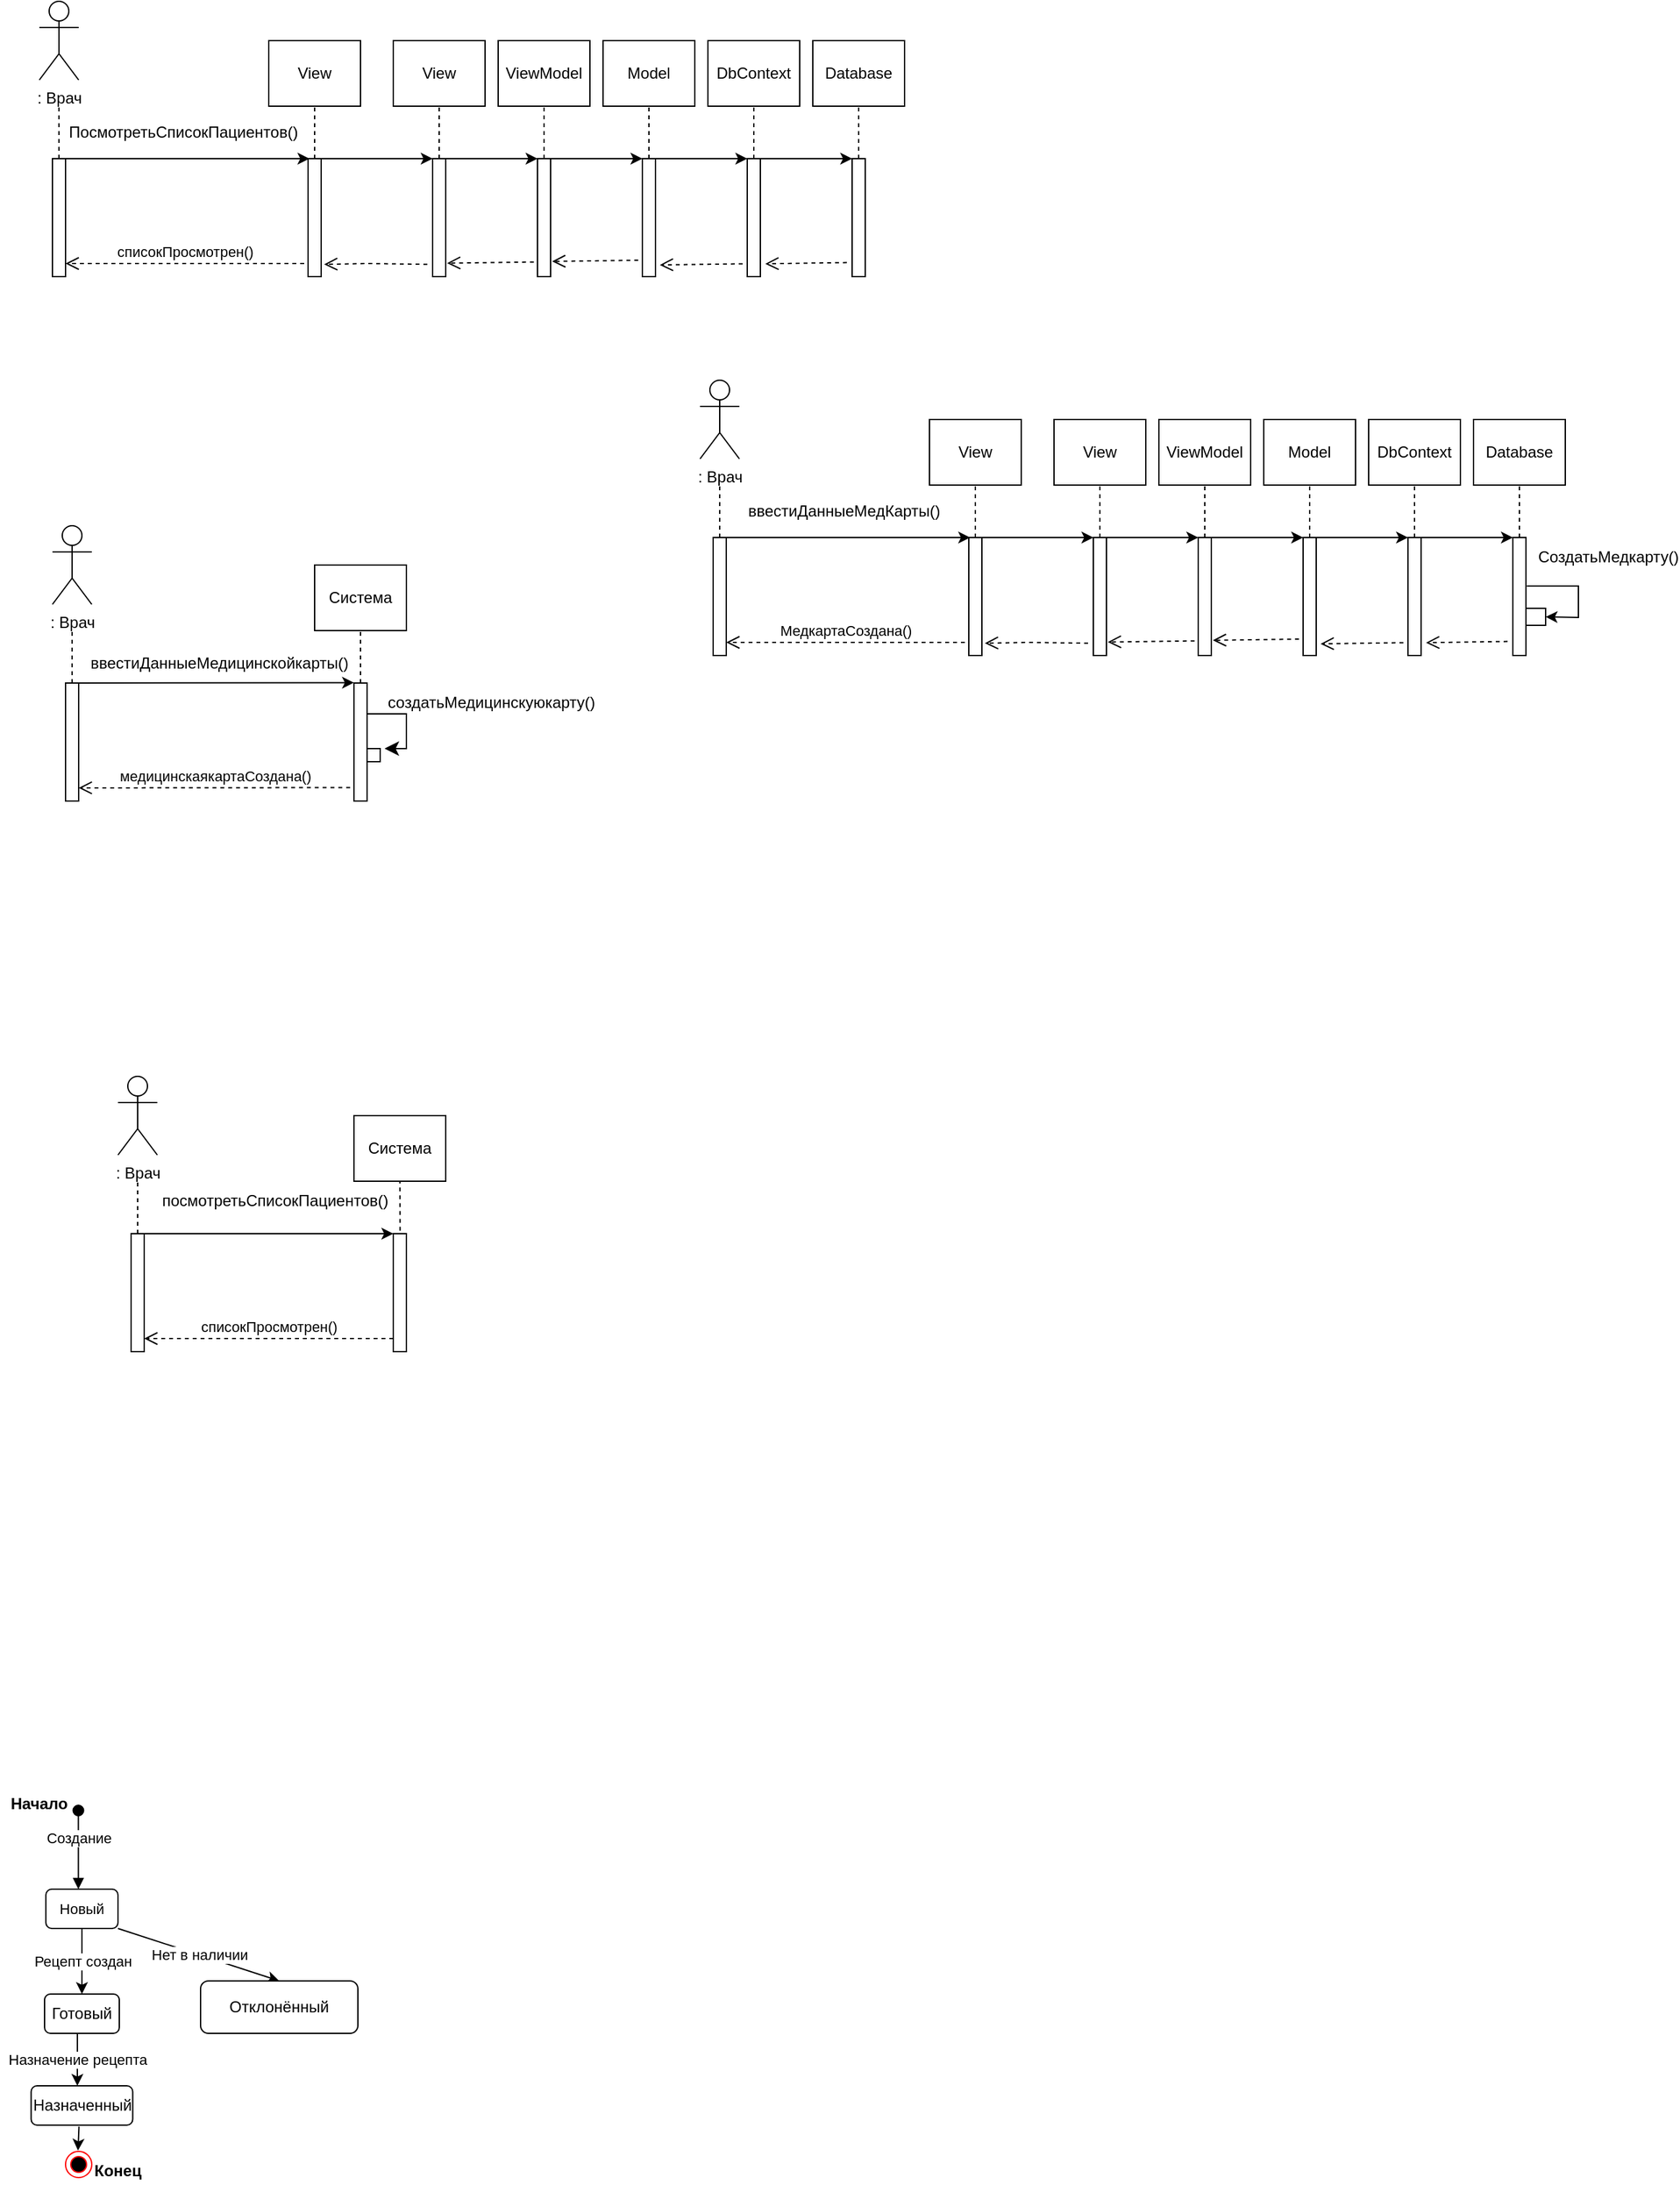 <mxfile version="24.4.13" type="device">
  <diagram name="Страница — 1" id="bNdSwJwNJjo5hf8vxAmN">
    <mxGraphModel dx="1260" dy="419" grid="0" gridSize="10" guides="1" tooltips="1" connect="1" arrows="1" fold="1" page="0" pageScale="1" pageWidth="827" pageHeight="1169" math="0" shadow="0">
      <root>
        <mxCell id="0" />
        <mxCell id="1" parent="0" />
        <mxCell id="uXtC-sFljYWlQ4miVaUz-1" value=": Врач" style="shape=umlActor;verticalLabelPosition=bottom;verticalAlign=top;html=1;outlineConnect=0;" parent="1" vertex="1">
          <mxGeometry x="-350" y="80" width="30" height="60" as="geometry" />
        </mxCell>
        <mxCell id="uXtC-sFljYWlQ4miVaUz-3" value="" style="rounded=0;whiteSpace=wrap;html=1;direction=south;" parent="1" vertex="1">
          <mxGeometry x="-340" y="200" width="10" height="90" as="geometry" />
        </mxCell>
        <mxCell id="uXtC-sFljYWlQ4miVaUz-5" value="" style="endArrow=none;dashed=1;html=1;rounded=0;exitX=0;exitY=0.5;exitDx=0;exitDy=0;" parent="1" edge="1">
          <mxGeometry width="50" height="50" relative="1" as="geometry">
            <mxPoint x="-335.03" y="200" as="sourcePoint" />
            <mxPoint x="-335.03" y="160" as="targetPoint" />
          </mxGeometry>
        </mxCell>
        <mxCell id="uXtC-sFljYWlQ4miVaUz-7" value="" style="endArrow=classic;html=1;rounded=0;exitX=0;exitY=0;exitDx=0;exitDy=0;" parent="1" source="uXtC-sFljYWlQ4miVaUz-3" edge="1">
          <mxGeometry width="50" height="50" relative="1" as="geometry">
            <mxPoint x="-310" y="220" as="sourcePoint" />
            <mxPoint x="-144" y="200" as="targetPoint" />
          </mxGeometry>
        </mxCell>
        <mxCell id="uXtC-sFljYWlQ4miVaUz-8" value="ПосмотретьСписокПациентов()" style="text;html=1;align=center;verticalAlign=middle;whiteSpace=wrap;rounded=0;" parent="1" vertex="1">
          <mxGeometry x="-320" y="170" width="160" height="20" as="geometry" />
        </mxCell>
        <mxCell id="uXtC-sFljYWlQ4miVaUz-9" value="" style="rounded=0;whiteSpace=wrap;html=1;direction=south;" parent="1" vertex="1">
          <mxGeometry x="-145" y="200" width="10" height="90" as="geometry" />
        </mxCell>
        <mxCell id="uXtC-sFljYWlQ4miVaUz-14" value="View" style="rounded=0;whiteSpace=wrap;html=1;" parent="1" vertex="1">
          <mxGeometry x="-175" y="110" width="70" height="50" as="geometry" />
        </mxCell>
        <mxCell id="uXtC-sFljYWlQ4miVaUz-15" value="" style="endArrow=none;dashed=1;html=1;rounded=0;entryX=0.5;entryY=1;entryDx=0;entryDy=0;exitX=0;exitY=0.5;exitDx=0;exitDy=0;" parent="1" source="uXtC-sFljYWlQ4miVaUz-9" target="uXtC-sFljYWlQ4miVaUz-14" edge="1">
          <mxGeometry width="50" height="50" relative="1" as="geometry">
            <mxPoint x="-185" y="210" as="sourcePoint" />
            <mxPoint x="-135" y="160" as="targetPoint" />
          </mxGeometry>
        </mxCell>
        <mxCell id="uXtC-sFljYWlQ4miVaUz-29" value=": Врач" style="shape=umlActor;verticalLabelPosition=bottom;verticalAlign=top;html=1;outlineConnect=0;" parent="1" vertex="1">
          <mxGeometry x="-340" y="480" width="30" height="60" as="geometry" />
        </mxCell>
        <mxCell id="uXtC-sFljYWlQ4miVaUz-39" value="" style="rounded=0;whiteSpace=wrap;html=1;direction=south;" parent="1" vertex="1">
          <mxGeometry x="-330" y="600" width="10" height="90" as="geometry" />
        </mxCell>
        <mxCell id="uXtC-sFljYWlQ4miVaUz-40" value="" style="endArrow=none;dashed=1;html=1;rounded=0;exitX=0;exitY=0.5;exitDx=0;exitDy=0;" parent="1" source="uXtC-sFljYWlQ4miVaUz-39" edge="1">
          <mxGeometry width="50" height="50" relative="1" as="geometry">
            <mxPoint x="-330" y="610" as="sourcePoint" />
            <mxPoint x="-325" y="560" as="targetPoint" />
          </mxGeometry>
        </mxCell>
        <mxCell id="uXtC-sFljYWlQ4miVaUz-41" value="" style="endArrow=classic;html=1;rounded=0;exitX=0;exitY=0;exitDx=0;exitDy=0;" parent="1" source="uXtC-sFljYWlQ4miVaUz-39" edge="1">
          <mxGeometry width="50" height="50" relative="1" as="geometry">
            <mxPoint x="-300" y="600" as="sourcePoint" />
            <mxPoint x="-110" y="599.7" as="targetPoint" />
            <Array as="points">
              <mxPoint x="-110" y="599.7" />
            </Array>
          </mxGeometry>
        </mxCell>
        <mxCell id="uXtC-sFljYWlQ4miVaUz-42" value="ввестиДанныеМедицинскойкарты()" style="text;html=1;align=center;verticalAlign=middle;whiteSpace=wrap;rounded=0;" parent="1" vertex="1">
          <mxGeometry x="-320" y="570" width="215" height="30" as="geometry" />
        </mxCell>
        <mxCell id="uXtC-sFljYWlQ4miVaUz-43" value="Система" style="rounded=0;whiteSpace=wrap;html=1;" parent="1" vertex="1">
          <mxGeometry x="-140" y="510" width="70" height="50" as="geometry" />
        </mxCell>
        <mxCell id="uXtC-sFljYWlQ4miVaUz-44" value="" style="rounded=0;whiteSpace=wrap;html=1;direction=south;" parent="1" vertex="1">
          <mxGeometry x="-110" y="600" width="10" height="90" as="geometry" />
        </mxCell>
        <mxCell id="uXtC-sFljYWlQ4miVaUz-45" value="" style="endArrow=none;dashed=1;html=1;rounded=0;exitX=0;exitY=0.5;exitDx=0;exitDy=0;entryX=0.5;entryY=1;entryDx=0;entryDy=0;" parent="1" source="uXtC-sFljYWlQ4miVaUz-44" target="uXtC-sFljYWlQ4miVaUz-43" edge="1">
          <mxGeometry width="50" height="50" relative="1" as="geometry">
            <mxPoint x="-290" y="500" as="sourcePoint" />
            <mxPoint x="-240" y="450" as="targetPoint" />
          </mxGeometry>
        </mxCell>
        <mxCell id="uXtC-sFljYWlQ4miVaUz-49" value="" style="edgeStyle=segmentEdgeStyle;endArrow=classic;html=1;curved=0;rounded=0;endSize=8;startSize=8;entryX=1.335;entryY=0.647;entryDx=0;entryDy=0;entryPerimeter=0;" parent="1" edge="1">
          <mxGeometry width="50" height="50" relative="1" as="geometry">
            <mxPoint x="-100.01" y="623.49" as="sourcePoint" />
            <mxPoint x="-86.66" y="649.96" as="targetPoint" />
            <Array as="points">
              <mxPoint x="-70.01" y="623.49" />
              <mxPoint x="-70.01" y="650.49" />
            </Array>
          </mxGeometry>
        </mxCell>
        <mxCell id="uXtC-sFljYWlQ4miVaUz-50" value="" style="whiteSpace=wrap;html=1;aspect=fixed;" parent="1" vertex="1">
          <mxGeometry x="-100" y="650" width="10" height="10" as="geometry" />
        </mxCell>
        <mxCell id="uXtC-sFljYWlQ4miVaUz-51" value="создатьМедицинскуюкарту()" style="text;html=1;align=center;verticalAlign=middle;whiteSpace=wrap;rounded=0;" parent="1" vertex="1">
          <mxGeometry x="-90" y="600" width="170" height="30" as="geometry" />
        </mxCell>
        <mxCell id="uXtC-sFljYWlQ4miVaUz-92" value=": Врач" style="shape=umlActor;verticalLabelPosition=bottom;verticalAlign=top;html=1;outlineConnect=0;" parent="1" vertex="1">
          <mxGeometry x="-290" y="900" width="30" height="60" as="geometry" />
        </mxCell>
        <mxCell id="uXtC-sFljYWlQ4miVaUz-93" value="" style="rounded=0;whiteSpace=wrap;html=1;direction=south;" parent="1" vertex="1">
          <mxGeometry x="-280" y="1020" width="10" height="90" as="geometry" />
        </mxCell>
        <mxCell id="uXtC-sFljYWlQ4miVaUz-96" value="" style="endArrow=none;dashed=1;html=1;rounded=0;exitX=0;exitY=0.5;exitDx=0;exitDy=0;" parent="1" source="uXtC-sFljYWlQ4miVaUz-93" edge="1">
          <mxGeometry width="50" height="50" relative="1" as="geometry">
            <mxPoint x="-330" y="1040" as="sourcePoint" />
            <mxPoint x="-275" y="980" as="targetPoint" />
          </mxGeometry>
        </mxCell>
        <mxCell id="uXtC-sFljYWlQ4miVaUz-97" value="" style="endArrow=classic;html=1;rounded=0;exitX=0;exitY=0;exitDx=0;exitDy=0;" parent="1" source="uXtC-sFljYWlQ4miVaUz-93" edge="1">
          <mxGeometry width="50" height="50" relative="1" as="geometry">
            <mxPoint x="-270" y="1050" as="sourcePoint" />
            <mxPoint x="-80" y="1020" as="targetPoint" />
          </mxGeometry>
        </mxCell>
        <mxCell id="uXtC-sFljYWlQ4miVaUz-98" value="посмотретьСписокПациентов()" style="text;html=1;align=center;verticalAlign=middle;whiteSpace=wrap;rounded=0;" parent="1" vertex="1">
          <mxGeometry x="-260" y="980" width="180" height="30" as="geometry" />
        </mxCell>
        <mxCell id="uXtC-sFljYWlQ4miVaUz-100" value="Система" style="rounded=0;whiteSpace=wrap;html=1;" parent="1" vertex="1">
          <mxGeometry x="-110" y="930" width="70" height="50" as="geometry" />
        </mxCell>
        <mxCell id="uXtC-sFljYWlQ4miVaUz-101" value="" style="rounded=0;whiteSpace=wrap;html=1;direction=south;" parent="1" vertex="1">
          <mxGeometry x="-80" y="1020" width="10" height="90" as="geometry" />
        </mxCell>
        <mxCell id="uXtC-sFljYWlQ4miVaUz-102" value="" style="endArrow=none;dashed=1;html=1;rounded=0;exitX=-0.025;exitY=0.48;exitDx=0;exitDy=0;exitPerimeter=0;" parent="1" source="uXtC-sFljYWlQ4miVaUz-101" target="uXtC-sFljYWlQ4miVaUz-100" edge="1">
          <mxGeometry width="50" height="50" relative="1" as="geometry">
            <mxPoint x="-50.0" y="1020" as="sourcePoint" />
            <mxPoint x="2.5" y="890" as="targetPoint" />
          </mxGeometry>
        </mxCell>
        <mxCell id="uXtC-sFljYWlQ4miVaUz-103" value="списокПросмотрен()" style="html=1;verticalAlign=bottom;endArrow=open;dashed=1;endSize=8;curved=0;rounded=0;exitX=1;exitY=1;exitDx=0;exitDy=0;" parent="1" edge="1">
          <mxGeometry relative="1" as="geometry">
            <mxPoint x="-80" y="1100" as="sourcePoint" />
            <mxPoint x="-270" y="1100" as="targetPoint" />
          </mxGeometry>
        </mxCell>
        <mxCell id="uXtC-sFljYWlQ4miVaUz-105" value="медицинскаякартаСоздана()" style="html=1;verticalAlign=bottom;endArrow=open;dashed=1;endSize=8;curved=0;rounded=0;exitX=0.886;exitY=1.29;exitDx=0;exitDy=0;exitPerimeter=0;" parent="1" source="uXtC-sFljYWlQ4miVaUz-44" edge="1">
          <mxGeometry relative="1" as="geometry">
            <mxPoint x="-120" y="680" as="sourcePoint" />
            <mxPoint x="-320" y="680" as="targetPoint" />
          </mxGeometry>
        </mxCell>
        <mxCell id="uXtC-sFljYWlQ4miVaUz-106" value="списокПросмотрен()" style="html=1;verticalAlign=bottom;endArrow=open;dashed=1;endSize=8;curved=0;rounded=0;exitX=0.889;exitY=1.3;exitDx=0;exitDy=0;exitPerimeter=0;" parent="1" source="uXtC-sFljYWlQ4miVaUz-9" edge="1">
          <mxGeometry relative="1" as="geometry">
            <mxPoint x="-170" y="280" as="sourcePoint" />
            <mxPoint x="-330" y="280" as="targetPoint" />
          </mxGeometry>
        </mxCell>
        <mxCell id="uXtC-sFljYWlQ4miVaUz-120" value="&lt;font style=&quot;font-size: 11px;&quot;&gt;Новый&lt;/font&gt;" style="rounded=1;whiteSpace=wrap;html=1;" parent="1" vertex="1">
          <mxGeometry x="-345" y="1520" width="55" height="30" as="geometry" />
        </mxCell>
        <mxCell id="uXtC-sFljYWlQ4miVaUz-121" value="&lt;b&gt;Начало&lt;/b&gt;" style="text;html=1;align=center;verticalAlign=middle;whiteSpace=wrap;rounded=0;" parent="1" vertex="1">
          <mxGeometry x="-380" y="1440" width="60" height="30" as="geometry" />
        </mxCell>
        <mxCell id="uXtC-sFljYWlQ4miVaUz-124" value="Создание" style="html=1;verticalAlign=bottom;startArrow=oval;startFill=1;endArrow=block;startSize=8;curved=0;rounded=0;entryX=0.559;entryY=0;entryDx=0;entryDy=0;entryPerimeter=0;" parent="1" edge="1">
          <mxGeometry width="60" relative="1" as="geometry">
            <mxPoint x="-320.23" y="1460" as="sourcePoint" />
            <mxPoint x="-320.215" y="1520" as="targetPoint" />
          </mxGeometry>
        </mxCell>
        <mxCell id="uXtC-sFljYWlQ4miVaUz-129" value="" style="endArrow=classic;html=1;rounded=0;exitX=1;exitY=1;exitDx=0;exitDy=0;entryX=0.5;entryY=0;entryDx=0;entryDy=0;" parent="1" source="uXtC-sFljYWlQ4miVaUz-120" target="uXtC-sFljYWlQ4miVaUz-132" edge="1">
          <mxGeometry relative="1" as="geometry">
            <mxPoint x="-319.98" y="1620.0" as="sourcePoint" />
            <mxPoint x="-227" y="1509" as="targetPoint" />
          </mxGeometry>
        </mxCell>
        <mxCell id="uXtC-sFljYWlQ4miVaUz-130" value="Нет в наличии" style="edgeLabel;resizable=0;html=1;;align=center;verticalAlign=middle;" parent="uXtC-sFljYWlQ4miVaUz-129" connectable="0" vertex="1">
          <mxGeometry relative="1" as="geometry" />
        </mxCell>
        <mxCell id="uXtC-sFljYWlQ4miVaUz-132" value="Отклонённый" style="rounded=1;whiteSpace=wrap;html=1;" parent="1" vertex="1">
          <mxGeometry x="-227" y="1590" width="120" height="40" as="geometry" />
        </mxCell>
        <mxCell id="uXtC-sFljYWlQ4miVaUz-133" value="" style="endArrow=classic;html=1;rounded=0;exitX=0.5;exitY=1;exitDx=0;exitDy=0;entryX=0.5;entryY=0;entryDx=0;entryDy=0;" parent="1" source="uXtC-sFljYWlQ4miVaUz-120" target="uXtC-sFljYWlQ4miVaUz-136" edge="1">
          <mxGeometry relative="1" as="geometry">
            <mxPoint x="-320" y="1620" as="sourcePoint" />
            <mxPoint x="-320" y="1680" as="targetPoint" />
          </mxGeometry>
        </mxCell>
        <mxCell id="uXtC-sFljYWlQ4miVaUz-134" value="Рецепт создан" style="edgeLabel;resizable=0;html=1;;align=center;verticalAlign=middle;" parent="uXtC-sFljYWlQ4miVaUz-133" connectable="0" vertex="1">
          <mxGeometry relative="1" as="geometry" />
        </mxCell>
        <mxCell id="uXtC-sFljYWlQ4miVaUz-136" value="Готовый" style="rounded=1;whiteSpace=wrap;html=1;" parent="1" vertex="1">
          <mxGeometry x="-346" y="1600" width="57" height="30" as="geometry" />
        </mxCell>
        <mxCell id="uXtC-sFljYWlQ4miVaUz-145" value="Назначенный" style="rounded=1;whiteSpace=wrap;html=1;" parent="1" vertex="1">
          <mxGeometry x="-356.25" y="1670" width="77.5" height="30" as="geometry" />
        </mxCell>
        <mxCell id="uXtC-sFljYWlQ4miVaUz-146" value="" style="endArrow=classic;html=1;rounded=0;exitX=0.439;exitY=1.017;exitDx=0;exitDy=0;exitPerimeter=0;entryX=0.455;entryY=0;entryDx=0;entryDy=0;entryPerimeter=0;" parent="1" source="uXtC-sFljYWlQ4miVaUz-136" target="uXtC-sFljYWlQ4miVaUz-145" edge="1">
          <mxGeometry relative="1" as="geometry">
            <mxPoint x="-320" y="1640" as="sourcePoint" />
            <mxPoint x="-220" y="1640" as="targetPoint" />
          </mxGeometry>
        </mxCell>
        <mxCell id="uXtC-sFljYWlQ4miVaUz-147" value="Назначение рецепта" style="edgeLabel;resizable=0;html=1;;align=center;verticalAlign=middle;" parent="uXtC-sFljYWlQ4miVaUz-146" connectable="0" vertex="1">
          <mxGeometry relative="1" as="geometry" />
        </mxCell>
        <mxCell id="uXtC-sFljYWlQ4miVaUz-148" value="" style="endArrow=classic;html=1;rounded=0;exitX=0.471;exitY=1.035;exitDx=0;exitDy=0;exitPerimeter=0;entryX=0.475;entryY=-0.029;entryDx=0;entryDy=0;entryPerimeter=0;" parent="1" source="uXtC-sFljYWlQ4miVaUz-145" target="uXtC-sFljYWlQ4miVaUz-160" edge="1">
          <mxGeometry width="50" height="50" relative="1" as="geometry">
            <mxPoint x="-330" y="1770" as="sourcePoint" />
            <mxPoint x="-320" y="1720" as="targetPoint" />
          </mxGeometry>
        </mxCell>
        <mxCell id="uXtC-sFljYWlQ4miVaUz-160" value="" style="ellipse;html=1;shape=endState;fillColor=#000000;strokeColor=#ff0000;" parent="1" vertex="1">
          <mxGeometry x="-330" y="1720" width="20" height="20" as="geometry" />
        </mxCell>
        <mxCell id="uXtC-sFljYWlQ4miVaUz-161" value="&lt;b&gt;Конец&lt;/b&gt;" style="text;html=1;align=center;verticalAlign=middle;whiteSpace=wrap;rounded=0;" parent="1" vertex="1">
          <mxGeometry x="-320" y="1720" width="60" height="30" as="geometry" />
        </mxCell>
        <mxCell id="-hR5Kzd71VQxTu6nwaaT-1" value="View" style="rounded=0;whiteSpace=wrap;html=1;" vertex="1" parent="1">
          <mxGeometry x="-80" y="110" width="70" height="50" as="geometry" />
        </mxCell>
        <mxCell id="-hR5Kzd71VQxTu6nwaaT-2" value="" style="rounded=0;whiteSpace=wrap;html=1;direction=south;" vertex="1" parent="1">
          <mxGeometry x="-50" y="200" width="10" height="90" as="geometry" />
        </mxCell>
        <mxCell id="-hR5Kzd71VQxTu6nwaaT-3" value="" style="endArrow=none;dashed=1;html=1;rounded=0;entryX=0.5;entryY=1;entryDx=0;entryDy=0;" edge="1" parent="1" target="-hR5Kzd71VQxTu6nwaaT-1">
          <mxGeometry width="50" height="50" relative="1" as="geometry">
            <mxPoint x="-45" y="200" as="sourcePoint" />
            <mxPoint x="-45.29" y="162" as="targetPoint" />
          </mxGeometry>
        </mxCell>
        <mxCell id="-hR5Kzd71VQxTu6nwaaT-5" value="" style="endArrow=classic;html=1;rounded=0;entryX=0;entryY=1;entryDx=0;entryDy=0;" edge="1" parent="1" target="-hR5Kzd71VQxTu6nwaaT-2">
          <mxGeometry width="50" height="50" relative="1" as="geometry">
            <mxPoint x="-150" y="200" as="sourcePoint" />
            <mxPoint x="-150" y="210" as="targetPoint" />
          </mxGeometry>
        </mxCell>
        <mxCell id="-hR5Kzd71VQxTu6nwaaT-7" value="" style="html=1;verticalAlign=bottom;endArrow=open;dashed=1;endSize=8;curved=0;rounded=0;exitX=0.896;exitY=1.403;exitDx=0;exitDy=0;entryX=0.896;entryY=-0.226;entryDx=0;entryDy=0;exitPerimeter=0;entryPerimeter=0;" edge="1" parent="1" source="-hR5Kzd71VQxTu6nwaaT-2" target="uXtC-sFljYWlQ4miVaUz-9">
          <mxGeometry relative="1" as="geometry">
            <mxPoint x="-153" y="290" as="sourcePoint" />
            <mxPoint x="-320" y="290" as="targetPoint" />
            <Array as="points">
              <mxPoint x="-100" y="280" />
            </Array>
          </mxGeometry>
        </mxCell>
        <mxCell id="-hR5Kzd71VQxTu6nwaaT-8" value="ViewModel" style="rounded=0;whiteSpace=wrap;html=1;" vertex="1" parent="1">
          <mxGeometry y="110" width="70" height="50" as="geometry" />
        </mxCell>
        <mxCell id="-hR5Kzd71VQxTu6nwaaT-9" value="" style="rounded=0;whiteSpace=wrap;html=1;direction=south;" vertex="1" parent="1">
          <mxGeometry x="30" y="200" width="10" height="90" as="geometry" />
        </mxCell>
        <mxCell id="-hR5Kzd71VQxTu6nwaaT-10" value="" style="endArrow=none;dashed=1;html=1;rounded=0;entryX=0.5;entryY=1;entryDx=0;entryDy=0;" edge="1" parent="1" target="-hR5Kzd71VQxTu6nwaaT-8">
          <mxGeometry width="50" height="50" relative="1" as="geometry">
            <mxPoint x="35" y="200" as="sourcePoint" />
            <mxPoint x="34.71" y="162" as="targetPoint" />
          </mxGeometry>
        </mxCell>
        <mxCell id="-hR5Kzd71VQxTu6nwaaT-11" value="" style="endArrow=classic;html=1;rounded=0;entryX=0;entryY=1;entryDx=0;entryDy=0;exitX=0;exitY=0;exitDx=0;exitDy=0;" edge="1" parent="1" source="-hR5Kzd71VQxTu6nwaaT-2" target="-hR5Kzd71VQxTu6nwaaT-9">
          <mxGeometry width="50" height="50" relative="1" as="geometry">
            <mxPoint x="-140" y="210" as="sourcePoint" />
            <mxPoint x="-40" y="210" as="targetPoint" />
          </mxGeometry>
        </mxCell>
        <mxCell id="-hR5Kzd71VQxTu6nwaaT-12" value="" style="html=1;verticalAlign=bottom;endArrow=open;dashed=1;endSize=8;curved=0;rounded=0;exitX=0.876;exitY=1.277;exitDx=0;exitDy=0;entryX=0.886;entryY=-0.106;entryDx=0;entryDy=0;exitPerimeter=0;entryPerimeter=0;" edge="1" parent="1" source="-hR5Kzd71VQxTu6nwaaT-9" target="-hR5Kzd71VQxTu6nwaaT-2">
          <mxGeometry relative="1" as="geometry">
            <mxPoint x="-44" y="291" as="sourcePoint" />
            <mxPoint x="-138" y="291" as="targetPoint" />
            <Array as="points" />
          </mxGeometry>
        </mxCell>
        <mxCell id="-hR5Kzd71VQxTu6nwaaT-13" value="Model" style="rounded=0;whiteSpace=wrap;html=1;" vertex="1" parent="1">
          <mxGeometry x="80" y="110" width="70" height="50" as="geometry" />
        </mxCell>
        <mxCell id="-hR5Kzd71VQxTu6nwaaT-14" value="" style="rounded=0;whiteSpace=wrap;html=1;direction=south;" vertex="1" parent="1">
          <mxGeometry x="110" y="200" width="10" height="90" as="geometry" />
        </mxCell>
        <mxCell id="-hR5Kzd71VQxTu6nwaaT-15" value="" style="endArrow=none;dashed=1;html=1;rounded=0;entryX=0.5;entryY=1;entryDx=0;entryDy=0;" edge="1" parent="1" target="-hR5Kzd71VQxTu6nwaaT-13">
          <mxGeometry width="50" height="50" relative="1" as="geometry">
            <mxPoint x="115" y="200" as="sourcePoint" />
            <mxPoint x="114.71" y="162" as="targetPoint" />
          </mxGeometry>
        </mxCell>
        <mxCell id="-hR5Kzd71VQxTu6nwaaT-16" value="" style="endArrow=classic;html=1;rounded=0;entryX=0;entryY=1;entryDx=0;entryDy=0;exitX=0;exitY=0;exitDx=0;exitDy=0;" edge="1" parent="1" source="-hR5Kzd71VQxTu6nwaaT-9" target="-hR5Kzd71VQxTu6nwaaT-14">
          <mxGeometry width="50" height="50" relative="1" as="geometry">
            <mxPoint x="-30" y="210" as="sourcePoint" />
            <mxPoint x="60" y="210" as="targetPoint" />
          </mxGeometry>
        </mxCell>
        <mxCell id="-hR5Kzd71VQxTu6nwaaT-17" value="" style="html=1;verticalAlign=bottom;endArrow=open;dashed=1;endSize=8;curved=0;rounded=0;exitX=0.861;exitY=1.317;exitDx=0;exitDy=0;entryX=0.871;entryY=-0.117;entryDx=0;entryDy=0;exitPerimeter=0;entryPerimeter=0;" edge="1" parent="1" source="-hR5Kzd71VQxTu6nwaaT-14" target="-hR5Kzd71VQxTu6nwaaT-9">
          <mxGeometry relative="1" as="geometry">
            <mxPoint x="57" y="289" as="sourcePoint" />
            <mxPoint x="-28" y="289" as="targetPoint" />
            <Array as="points" />
          </mxGeometry>
        </mxCell>
        <mxCell id="-hR5Kzd71VQxTu6nwaaT-18" value="DbContext" style="rounded=0;whiteSpace=wrap;html=1;" vertex="1" parent="1">
          <mxGeometry x="160" y="110" width="70" height="50" as="geometry" />
        </mxCell>
        <mxCell id="-hR5Kzd71VQxTu6nwaaT-19" value="" style="rounded=0;whiteSpace=wrap;html=1;direction=south;" vertex="1" parent="1">
          <mxGeometry x="190" y="200" width="10" height="90" as="geometry" />
        </mxCell>
        <mxCell id="-hR5Kzd71VQxTu6nwaaT-20" value="" style="endArrow=none;dashed=1;html=1;rounded=0;entryX=0.5;entryY=1;entryDx=0;entryDy=0;" edge="1" parent="1" target="-hR5Kzd71VQxTu6nwaaT-18">
          <mxGeometry width="50" height="50" relative="1" as="geometry">
            <mxPoint x="195" y="200" as="sourcePoint" />
            <mxPoint x="194.71" y="162" as="targetPoint" />
          </mxGeometry>
        </mxCell>
        <mxCell id="-hR5Kzd71VQxTu6nwaaT-21" value="" style="endArrow=classic;html=1;rounded=0;entryX=0;entryY=1;entryDx=0;entryDy=0;exitX=0;exitY=0;exitDx=0;exitDy=0;" edge="1" parent="1" source="-hR5Kzd71VQxTu6nwaaT-14" target="-hR5Kzd71VQxTu6nwaaT-19">
          <mxGeometry width="50" height="50" relative="1" as="geometry">
            <mxPoint y="230" as="sourcePoint" />
            <mxPoint x="50" y="180" as="targetPoint" />
          </mxGeometry>
        </mxCell>
        <mxCell id="-hR5Kzd71VQxTu6nwaaT-22" value="" style="html=1;verticalAlign=bottom;endArrow=open;dashed=1;endSize=8;curved=0;rounded=0;exitX=0.891;exitY=1.351;exitDx=0;exitDy=0;entryX=0.901;entryY=-0.334;entryDx=0;entryDy=0;exitPerimeter=0;entryPerimeter=0;" edge="1" parent="1" source="-hR5Kzd71VQxTu6nwaaT-19" target="-hR5Kzd71VQxTu6nwaaT-14">
          <mxGeometry relative="1" as="geometry">
            <mxPoint x="117" y="287" as="sourcePoint" />
            <mxPoint x="51" y="288" as="targetPoint" />
            <Array as="points" />
          </mxGeometry>
        </mxCell>
        <mxCell id="-hR5Kzd71VQxTu6nwaaT-24" value="Database" style="rounded=0;whiteSpace=wrap;html=1;" vertex="1" parent="1">
          <mxGeometry x="240" y="110" width="70" height="50" as="geometry" />
        </mxCell>
        <mxCell id="-hR5Kzd71VQxTu6nwaaT-25" value="" style="rounded=0;whiteSpace=wrap;html=1;direction=south;" vertex="1" parent="1">
          <mxGeometry x="270" y="200" width="10" height="90" as="geometry" />
        </mxCell>
        <mxCell id="-hR5Kzd71VQxTu6nwaaT-26" value="" style="endArrow=none;dashed=1;html=1;rounded=0;entryX=0.5;entryY=1;entryDx=0;entryDy=0;" edge="1" parent="1" target="-hR5Kzd71VQxTu6nwaaT-24">
          <mxGeometry width="50" height="50" relative="1" as="geometry">
            <mxPoint x="275" y="200" as="sourcePoint" />
            <mxPoint x="274.71" y="162" as="targetPoint" />
          </mxGeometry>
        </mxCell>
        <mxCell id="-hR5Kzd71VQxTu6nwaaT-27" value="" style="endArrow=classic;html=1;rounded=0;entryX=0;entryY=1;entryDx=0;entryDy=0;exitX=0;exitY=0;exitDx=0;exitDy=0;" edge="1" parent="1" source="-hR5Kzd71VQxTu6nwaaT-19" target="-hR5Kzd71VQxTu6nwaaT-25">
          <mxGeometry width="50" height="50" relative="1" as="geometry">
            <mxPoint x="40" y="230" as="sourcePoint" />
            <mxPoint x="90" y="180" as="targetPoint" />
          </mxGeometry>
        </mxCell>
        <mxCell id="-hR5Kzd71VQxTu6nwaaT-28" value="" style="html=1;verticalAlign=bottom;endArrow=open;dashed=1;endSize=8;curved=0;rounded=0;exitX=0.881;exitY=1.403;exitDx=0;exitDy=0;entryX=0.891;entryY=-0.38;entryDx=0;entryDy=0;exitPerimeter=0;entryPerimeter=0;" edge="1" parent="1" source="-hR5Kzd71VQxTu6nwaaT-25" target="-hR5Kzd71VQxTu6nwaaT-19">
          <mxGeometry relative="1" as="geometry">
            <mxPoint x="196" y="290" as="sourcePoint" />
            <mxPoint x="133" y="291" as="targetPoint" />
            <Array as="points" />
          </mxGeometry>
        </mxCell>
        <mxCell id="-hR5Kzd71VQxTu6nwaaT-29" value=": Врач" style="shape=umlActor;verticalLabelPosition=bottom;verticalAlign=top;html=1;outlineConnect=0;" vertex="1" parent="1">
          <mxGeometry x="154" y="369" width="30" height="60" as="geometry" />
        </mxCell>
        <mxCell id="-hR5Kzd71VQxTu6nwaaT-30" value="" style="rounded=0;whiteSpace=wrap;html=1;direction=south;" vertex="1" parent="1">
          <mxGeometry x="164" y="489" width="10" height="90" as="geometry" />
        </mxCell>
        <mxCell id="-hR5Kzd71VQxTu6nwaaT-31" value="" style="endArrow=none;dashed=1;html=1;rounded=0;exitX=0;exitY=0.5;exitDx=0;exitDy=0;" edge="1" parent="1">
          <mxGeometry width="50" height="50" relative="1" as="geometry">
            <mxPoint x="168.97" y="489" as="sourcePoint" />
            <mxPoint x="168.97" y="449" as="targetPoint" />
          </mxGeometry>
        </mxCell>
        <mxCell id="-hR5Kzd71VQxTu6nwaaT-32" value="" style="endArrow=classic;html=1;rounded=0;exitX=0;exitY=0;exitDx=0;exitDy=0;" edge="1" parent="1" source="-hR5Kzd71VQxTu6nwaaT-30">
          <mxGeometry width="50" height="50" relative="1" as="geometry">
            <mxPoint x="194" y="509" as="sourcePoint" />
            <mxPoint x="360" y="489" as="targetPoint" />
          </mxGeometry>
        </mxCell>
        <mxCell id="-hR5Kzd71VQxTu6nwaaT-33" value="ввестиДанныеМедКарты()" style="text;html=1;align=center;verticalAlign=middle;whiteSpace=wrap;rounded=0;" vertex="1" parent="1">
          <mxGeometry x="184" y="459" width="160" height="20" as="geometry" />
        </mxCell>
        <mxCell id="-hR5Kzd71VQxTu6nwaaT-34" value="" style="rounded=0;whiteSpace=wrap;html=1;direction=south;" vertex="1" parent="1">
          <mxGeometry x="359" y="489" width="10" height="90" as="geometry" />
        </mxCell>
        <mxCell id="-hR5Kzd71VQxTu6nwaaT-35" value="View" style="rounded=0;whiteSpace=wrap;html=1;" vertex="1" parent="1">
          <mxGeometry x="329" y="399" width="70" height="50" as="geometry" />
        </mxCell>
        <mxCell id="-hR5Kzd71VQxTu6nwaaT-36" value="" style="endArrow=none;dashed=1;html=1;rounded=0;entryX=0.5;entryY=1;entryDx=0;entryDy=0;exitX=0;exitY=0.5;exitDx=0;exitDy=0;" edge="1" parent="1" source="-hR5Kzd71VQxTu6nwaaT-34" target="-hR5Kzd71VQxTu6nwaaT-35">
          <mxGeometry width="50" height="50" relative="1" as="geometry">
            <mxPoint x="319" y="499" as="sourcePoint" />
            <mxPoint x="369" y="449" as="targetPoint" />
          </mxGeometry>
        </mxCell>
        <mxCell id="-hR5Kzd71VQxTu6nwaaT-37" value="МедкартаСоздана()" style="html=1;verticalAlign=bottom;endArrow=open;dashed=1;endSize=8;curved=0;rounded=0;exitX=0.889;exitY=1.3;exitDx=0;exitDy=0;exitPerimeter=0;" edge="1" parent="1" source="-hR5Kzd71VQxTu6nwaaT-34">
          <mxGeometry relative="1" as="geometry">
            <mxPoint x="334" y="569" as="sourcePoint" />
            <mxPoint x="174" y="569" as="targetPoint" />
          </mxGeometry>
        </mxCell>
        <mxCell id="-hR5Kzd71VQxTu6nwaaT-38" value="View" style="rounded=0;whiteSpace=wrap;html=1;" vertex="1" parent="1">
          <mxGeometry x="424" y="399" width="70" height="50" as="geometry" />
        </mxCell>
        <mxCell id="-hR5Kzd71VQxTu6nwaaT-39" value="" style="rounded=0;whiteSpace=wrap;html=1;direction=south;" vertex="1" parent="1">
          <mxGeometry x="454" y="489" width="10" height="90" as="geometry" />
        </mxCell>
        <mxCell id="-hR5Kzd71VQxTu6nwaaT-40" value="" style="endArrow=none;dashed=1;html=1;rounded=0;entryX=0.5;entryY=1;entryDx=0;entryDy=0;" edge="1" parent="1" target="-hR5Kzd71VQxTu6nwaaT-38">
          <mxGeometry width="50" height="50" relative="1" as="geometry">
            <mxPoint x="459" y="489" as="sourcePoint" />
            <mxPoint x="458.71" y="451" as="targetPoint" />
          </mxGeometry>
        </mxCell>
        <mxCell id="-hR5Kzd71VQxTu6nwaaT-41" value="" style="endArrow=classic;html=1;rounded=0;entryX=0;entryY=1;entryDx=0;entryDy=0;" edge="1" parent="1" target="-hR5Kzd71VQxTu6nwaaT-39">
          <mxGeometry width="50" height="50" relative="1" as="geometry">
            <mxPoint x="354" y="489" as="sourcePoint" />
            <mxPoint x="354" y="499" as="targetPoint" />
          </mxGeometry>
        </mxCell>
        <mxCell id="-hR5Kzd71VQxTu6nwaaT-42" value="" style="html=1;verticalAlign=bottom;endArrow=open;dashed=1;endSize=8;curved=0;rounded=0;exitX=0.896;exitY=1.403;exitDx=0;exitDy=0;entryX=0.896;entryY=-0.226;entryDx=0;entryDy=0;exitPerimeter=0;entryPerimeter=0;" edge="1" parent="1" source="-hR5Kzd71VQxTu6nwaaT-39" target="-hR5Kzd71VQxTu6nwaaT-34">
          <mxGeometry relative="1" as="geometry">
            <mxPoint x="351" y="579" as="sourcePoint" />
            <mxPoint x="184" y="579" as="targetPoint" />
            <Array as="points">
              <mxPoint x="404" y="569" />
            </Array>
          </mxGeometry>
        </mxCell>
        <mxCell id="-hR5Kzd71VQxTu6nwaaT-43" value="ViewModel" style="rounded=0;whiteSpace=wrap;html=1;" vertex="1" parent="1">
          <mxGeometry x="504" y="399" width="70" height="50" as="geometry" />
        </mxCell>
        <mxCell id="-hR5Kzd71VQxTu6nwaaT-44" value="" style="rounded=0;whiteSpace=wrap;html=1;direction=south;" vertex="1" parent="1">
          <mxGeometry x="534" y="489" width="10" height="90" as="geometry" />
        </mxCell>
        <mxCell id="-hR5Kzd71VQxTu6nwaaT-45" value="" style="endArrow=none;dashed=1;html=1;rounded=0;entryX=0.5;entryY=1;entryDx=0;entryDy=0;" edge="1" parent="1" target="-hR5Kzd71VQxTu6nwaaT-43">
          <mxGeometry width="50" height="50" relative="1" as="geometry">
            <mxPoint x="539" y="489" as="sourcePoint" />
            <mxPoint x="538.71" y="451" as="targetPoint" />
          </mxGeometry>
        </mxCell>
        <mxCell id="-hR5Kzd71VQxTu6nwaaT-46" value="" style="endArrow=classic;html=1;rounded=0;entryX=0;entryY=1;entryDx=0;entryDy=0;exitX=0;exitY=0;exitDx=0;exitDy=0;" edge="1" parent="1" source="-hR5Kzd71VQxTu6nwaaT-39" target="-hR5Kzd71VQxTu6nwaaT-44">
          <mxGeometry width="50" height="50" relative="1" as="geometry">
            <mxPoint x="364" y="499" as="sourcePoint" />
            <mxPoint x="464" y="499" as="targetPoint" />
          </mxGeometry>
        </mxCell>
        <mxCell id="-hR5Kzd71VQxTu6nwaaT-47" value="" style="html=1;verticalAlign=bottom;endArrow=open;dashed=1;endSize=8;curved=0;rounded=0;exitX=0.876;exitY=1.277;exitDx=0;exitDy=0;entryX=0.886;entryY=-0.106;entryDx=0;entryDy=0;exitPerimeter=0;entryPerimeter=0;" edge="1" parent="1" source="-hR5Kzd71VQxTu6nwaaT-44" target="-hR5Kzd71VQxTu6nwaaT-39">
          <mxGeometry relative="1" as="geometry">
            <mxPoint x="460" y="580" as="sourcePoint" />
            <mxPoint x="366" y="580" as="targetPoint" />
            <Array as="points" />
          </mxGeometry>
        </mxCell>
        <mxCell id="-hR5Kzd71VQxTu6nwaaT-48" value="Model" style="rounded=0;whiteSpace=wrap;html=1;" vertex="1" parent="1">
          <mxGeometry x="584" y="399" width="70" height="50" as="geometry" />
        </mxCell>
        <mxCell id="-hR5Kzd71VQxTu6nwaaT-49" value="" style="rounded=0;whiteSpace=wrap;html=1;direction=south;" vertex="1" parent="1">
          <mxGeometry x="614" y="489" width="10" height="90" as="geometry" />
        </mxCell>
        <mxCell id="-hR5Kzd71VQxTu6nwaaT-50" value="" style="endArrow=none;dashed=1;html=1;rounded=0;entryX=0.5;entryY=1;entryDx=0;entryDy=0;" edge="1" parent="1" target="-hR5Kzd71VQxTu6nwaaT-48">
          <mxGeometry width="50" height="50" relative="1" as="geometry">
            <mxPoint x="619" y="489" as="sourcePoint" />
            <mxPoint x="618.71" y="451" as="targetPoint" />
          </mxGeometry>
        </mxCell>
        <mxCell id="-hR5Kzd71VQxTu6nwaaT-51" value="" style="endArrow=classic;html=1;rounded=0;entryX=0;entryY=1;entryDx=0;entryDy=0;exitX=0;exitY=0;exitDx=0;exitDy=0;" edge="1" parent="1" source="-hR5Kzd71VQxTu6nwaaT-44" target="-hR5Kzd71VQxTu6nwaaT-49">
          <mxGeometry width="50" height="50" relative="1" as="geometry">
            <mxPoint x="474" y="499" as="sourcePoint" />
            <mxPoint x="564" y="499" as="targetPoint" />
          </mxGeometry>
        </mxCell>
        <mxCell id="-hR5Kzd71VQxTu6nwaaT-52" value="" style="html=1;verticalAlign=bottom;endArrow=open;dashed=1;endSize=8;curved=0;rounded=0;exitX=0.861;exitY=1.317;exitDx=0;exitDy=0;entryX=0.871;entryY=-0.117;entryDx=0;entryDy=0;exitPerimeter=0;entryPerimeter=0;" edge="1" parent="1" source="-hR5Kzd71VQxTu6nwaaT-49" target="-hR5Kzd71VQxTu6nwaaT-44">
          <mxGeometry relative="1" as="geometry">
            <mxPoint x="561" y="578" as="sourcePoint" />
            <mxPoint x="476" y="578" as="targetPoint" />
            <Array as="points" />
          </mxGeometry>
        </mxCell>
        <mxCell id="-hR5Kzd71VQxTu6nwaaT-53" value="DbContext" style="rounded=0;whiteSpace=wrap;html=1;" vertex="1" parent="1">
          <mxGeometry x="664" y="399" width="70" height="50" as="geometry" />
        </mxCell>
        <mxCell id="-hR5Kzd71VQxTu6nwaaT-54" value="" style="rounded=0;whiteSpace=wrap;html=1;direction=south;" vertex="1" parent="1">
          <mxGeometry x="694" y="489" width="10" height="90" as="geometry" />
        </mxCell>
        <mxCell id="-hR5Kzd71VQxTu6nwaaT-55" value="" style="endArrow=none;dashed=1;html=1;rounded=0;entryX=0.5;entryY=1;entryDx=0;entryDy=0;" edge="1" parent="1" target="-hR5Kzd71VQxTu6nwaaT-53">
          <mxGeometry width="50" height="50" relative="1" as="geometry">
            <mxPoint x="699" y="489" as="sourcePoint" />
            <mxPoint x="698.71" y="451" as="targetPoint" />
          </mxGeometry>
        </mxCell>
        <mxCell id="-hR5Kzd71VQxTu6nwaaT-56" value="" style="endArrow=classic;html=1;rounded=0;entryX=0;entryY=1;entryDx=0;entryDy=0;exitX=0;exitY=0;exitDx=0;exitDy=0;" edge="1" parent="1" source="-hR5Kzd71VQxTu6nwaaT-49" target="-hR5Kzd71VQxTu6nwaaT-54">
          <mxGeometry width="50" height="50" relative="1" as="geometry">
            <mxPoint x="504" y="519" as="sourcePoint" />
            <mxPoint x="554" y="469" as="targetPoint" />
          </mxGeometry>
        </mxCell>
        <mxCell id="-hR5Kzd71VQxTu6nwaaT-57" value="" style="html=1;verticalAlign=bottom;endArrow=open;dashed=1;endSize=8;curved=0;rounded=0;exitX=0.891;exitY=1.351;exitDx=0;exitDy=0;entryX=0.901;entryY=-0.334;entryDx=0;entryDy=0;exitPerimeter=0;entryPerimeter=0;" edge="1" parent="1" source="-hR5Kzd71VQxTu6nwaaT-54" target="-hR5Kzd71VQxTu6nwaaT-49">
          <mxGeometry relative="1" as="geometry">
            <mxPoint x="621" y="576" as="sourcePoint" />
            <mxPoint x="555" y="577" as="targetPoint" />
            <Array as="points" />
          </mxGeometry>
        </mxCell>
        <mxCell id="-hR5Kzd71VQxTu6nwaaT-58" value="Database" style="rounded=0;whiteSpace=wrap;html=1;" vertex="1" parent="1">
          <mxGeometry x="744" y="399" width="70" height="50" as="geometry" />
        </mxCell>
        <mxCell id="-hR5Kzd71VQxTu6nwaaT-59" value="" style="rounded=0;whiteSpace=wrap;html=1;direction=south;" vertex="1" parent="1">
          <mxGeometry x="774" y="489" width="10" height="90" as="geometry" />
        </mxCell>
        <mxCell id="-hR5Kzd71VQxTu6nwaaT-60" value="" style="endArrow=none;dashed=1;html=1;rounded=0;entryX=0.5;entryY=1;entryDx=0;entryDy=0;" edge="1" parent="1" target="-hR5Kzd71VQxTu6nwaaT-58">
          <mxGeometry width="50" height="50" relative="1" as="geometry">
            <mxPoint x="779" y="489" as="sourcePoint" />
            <mxPoint x="778.71" y="451" as="targetPoint" />
          </mxGeometry>
        </mxCell>
        <mxCell id="-hR5Kzd71VQxTu6nwaaT-61" value="" style="endArrow=classic;html=1;rounded=0;entryX=0;entryY=1;entryDx=0;entryDy=0;exitX=0;exitY=0;exitDx=0;exitDy=0;" edge="1" parent="1" source="-hR5Kzd71VQxTu6nwaaT-54" target="-hR5Kzd71VQxTu6nwaaT-59">
          <mxGeometry width="50" height="50" relative="1" as="geometry">
            <mxPoint x="544" y="519" as="sourcePoint" />
            <mxPoint x="594" y="469" as="targetPoint" />
          </mxGeometry>
        </mxCell>
        <mxCell id="-hR5Kzd71VQxTu6nwaaT-62" value="" style="html=1;verticalAlign=bottom;endArrow=open;dashed=1;endSize=8;curved=0;rounded=0;exitX=0.881;exitY=1.403;exitDx=0;exitDy=0;entryX=0.891;entryY=-0.38;entryDx=0;entryDy=0;exitPerimeter=0;entryPerimeter=0;" edge="1" parent="1" source="-hR5Kzd71VQxTu6nwaaT-59" target="-hR5Kzd71VQxTu6nwaaT-54">
          <mxGeometry relative="1" as="geometry">
            <mxPoint x="700" y="579" as="sourcePoint" />
            <mxPoint x="637" y="580" as="targetPoint" />
            <Array as="points" />
          </mxGeometry>
        </mxCell>
        <mxCell id="-hR5Kzd71VQxTu6nwaaT-64" value="" style="rounded=0;whiteSpace=wrap;html=1;" vertex="1" parent="1">
          <mxGeometry x="784" y="543" width="15" height="13" as="geometry" />
        </mxCell>
        <mxCell id="-hR5Kzd71VQxTu6nwaaT-65" value="" style="endArrow=classic;html=1;rounded=0;entryX=1;entryY=0.5;entryDx=0;entryDy=0;exitX=0.411;exitY=-0.07;exitDx=0;exitDy=0;exitPerimeter=0;" edge="1" parent="1" source="-hR5Kzd71VQxTu6nwaaT-59" target="-hR5Kzd71VQxTu6nwaaT-64">
          <mxGeometry width="50" height="50" relative="1" as="geometry">
            <mxPoint x="802" y="515" as="sourcePoint" />
            <mxPoint x="527" y="453" as="targetPoint" />
            <Array as="points">
              <mxPoint x="800" y="526" />
              <mxPoint x="824" y="526" />
              <mxPoint x="824" y="550" />
            </Array>
          </mxGeometry>
        </mxCell>
        <mxCell id="-hR5Kzd71VQxTu6nwaaT-66" value="СоздатьМедкарту()" style="text;html=1;align=center;verticalAlign=middle;whiteSpace=wrap;rounded=0;" vertex="1" parent="1">
          <mxGeometry x="817" y="489" width="60" height="30" as="geometry" />
        </mxCell>
      </root>
    </mxGraphModel>
  </diagram>
</mxfile>
